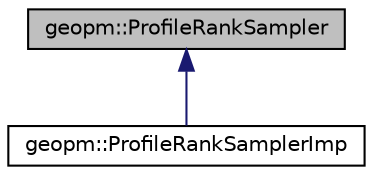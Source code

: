 digraph "geopm::ProfileRankSampler"
{
  edge [fontname="Helvetica",fontsize="10",labelfontname="Helvetica",labelfontsize="10"];
  node [fontname="Helvetica",fontsize="10",shape=record];
  Node0 [label="geopm::ProfileRankSampler",height=0.2,width=0.4,color="black", fillcolor="grey75", style="filled", fontcolor="black"];
  Node0 -> Node1 [dir="back",color="midnightblue",fontsize="10",style="solid",fontname="Helvetica"];
  Node1 [label="geopm::ProfileRankSamplerImp",height=0.2,width=0.4,color="black", fillcolor="white", style="filled",URL="$classgeopm_1_1_profile_rank_sampler_imp.html",tooltip="Retrieves sample data from a single application rank through a shared memory interface. "];
}
